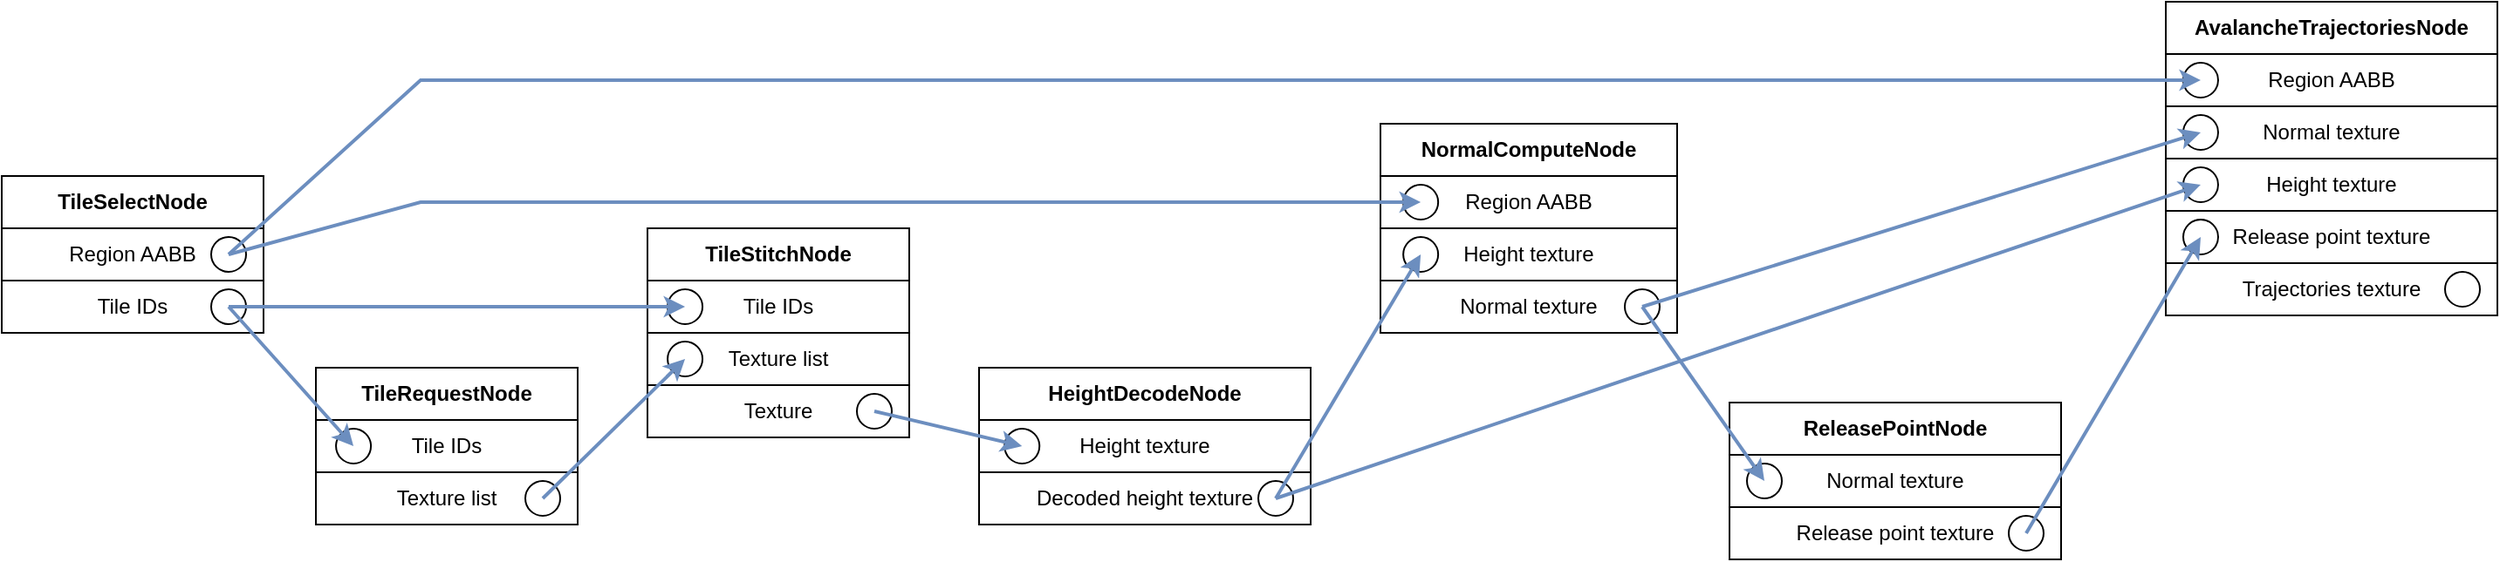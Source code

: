 <mxfile version="26.0.10">
  <diagram name="Page-1" id="Wex2ME63WX1VLzb_2TXR">
    <mxGraphModel dx="1953" dy="1058" grid="1" gridSize="10" guides="1" tooltips="1" connect="1" arrows="1" fold="1" page="1" pageScale="1" pageWidth="850" pageHeight="1100" math="0" shadow="0">
      <root>
        <mxCell id="0" />
        <mxCell id="1" parent="0" />
        <mxCell id="Put7Htkd4QpvGkDnsHxR-76" value="&lt;b&gt;TileSelectNode&lt;/b&gt;" style="swimlane;fontStyle=0;childLayout=stackLayout;horizontal=1;startSize=30;horizontalStack=0;resizeParent=1;resizeParentMax=0;resizeLast=0;collapsible=1;marginBottom=0;whiteSpace=wrap;html=1;points=[];" vertex="1" parent="1">
          <mxGeometry x="120" y="240" width="150" height="90" as="geometry" />
        </mxCell>
        <mxCell id="Put7Htkd4QpvGkDnsHxR-189" value="" style="group" vertex="1" connectable="0" parent="Put7Htkd4QpvGkDnsHxR-76">
          <mxGeometry y="30" width="150" height="30" as="geometry" />
        </mxCell>
        <mxCell id="Put7Htkd4QpvGkDnsHxR-190" value="Region AABB" style="rounded=0;whiteSpace=wrap;html=1;points=[];" vertex="1" parent="Put7Htkd4QpvGkDnsHxR-189">
          <mxGeometry width="150" height="30" as="geometry" />
        </mxCell>
        <mxCell id="Put7Htkd4QpvGkDnsHxR-191" value="" style="ellipse;whiteSpace=wrap;html=1;aspect=fixed;points=[[0.5,0.5,0,0,0]];" vertex="1" parent="Put7Htkd4QpvGkDnsHxR-189">
          <mxGeometry x="120" y="5" width="20" height="20" as="geometry" />
        </mxCell>
        <mxCell id="Put7Htkd4QpvGkDnsHxR-89" value="" style="group" vertex="1" connectable="0" parent="Put7Htkd4QpvGkDnsHxR-76">
          <mxGeometry y="60" width="150" height="30" as="geometry" />
        </mxCell>
        <mxCell id="Put7Htkd4QpvGkDnsHxR-90" value="Tile IDs" style="rounded=0;whiteSpace=wrap;html=1;points=[];" vertex="1" parent="Put7Htkd4QpvGkDnsHxR-89">
          <mxGeometry width="150" height="30" as="geometry" />
        </mxCell>
        <mxCell id="Put7Htkd4QpvGkDnsHxR-91" value="" style="ellipse;whiteSpace=wrap;html=1;aspect=fixed;points=[[0.5,0.5,0,0,0]];" vertex="1" parent="Put7Htkd4QpvGkDnsHxR-89">
          <mxGeometry x="120" y="5" width="20" height="20" as="geometry" />
        </mxCell>
        <mxCell id="Put7Htkd4QpvGkDnsHxR-131" value="&lt;b&gt;TileRequestNode&lt;/b&gt;" style="swimlane;fontStyle=0;childLayout=stackLayout;horizontal=1;startSize=30;horizontalStack=0;resizeParent=1;resizeParentMax=0;resizeLast=0;collapsible=1;marginBottom=0;whiteSpace=wrap;html=1;points=[];" vertex="1" parent="1">
          <mxGeometry x="300" y="350" width="150" height="90" as="geometry" />
        </mxCell>
        <mxCell id="Put7Htkd4QpvGkDnsHxR-138" value="" style="group" vertex="1" connectable="0" parent="Put7Htkd4QpvGkDnsHxR-131">
          <mxGeometry y="30" width="150" height="30" as="geometry" />
        </mxCell>
        <mxCell id="Put7Htkd4QpvGkDnsHxR-139" value="" style="group" vertex="1" connectable="0" parent="Put7Htkd4QpvGkDnsHxR-138">
          <mxGeometry width="150" height="30" as="geometry" />
        </mxCell>
        <mxCell id="Put7Htkd4QpvGkDnsHxR-140" value="Tile IDs" style="rounded=0;whiteSpace=wrap;html=1;points=[];" vertex="1" parent="Put7Htkd4QpvGkDnsHxR-139">
          <mxGeometry width="150" height="30" as="geometry" />
        </mxCell>
        <mxCell id="Put7Htkd4QpvGkDnsHxR-141" value="" style="ellipse;whiteSpace=wrap;html=1;aspect=fixed;points=[[0.5,0.5,0,0,0]];" vertex="1" parent="Put7Htkd4QpvGkDnsHxR-139">
          <mxGeometry x="11.538" y="5" width="20" height="20" as="geometry" />
        </mxCell>
        <mxCell id="Put7Htkd4QpvGkDnsHxR-132" value="" style="group" vertex="1" connectable="0" parent="Put7Htkd4QpvGkDnsHxR-131">
          <mxGeometry y="60" width="150" height="30" as="geometry" />
        </mxCell>
        <mxCell id="Put7Htkd4QpvGkDnsHxR-133" value="Texture list" style="rounded=0;whiteSpace=wrap;html=1;points=[];" vertex="1" parent="Put7Htkd4QpvGkDnsHxR-132">
          <mxGeometry width="150" height="30" as="geometry" />
        </mxCell>
        <mxCell id="Put7Htkd4QpvGkDnsHxR-134" value="" style="ellipse;whiteSpace=wrap;html=1;aspect=fixed;points=[[0.5,0.5,0,0,0]];" vertex="1" parent="Put7Htkd4QpvGkDnsHxR-132">
          <mxGeometry x="120" y="5" width="20" height="20" as="geometry" />
        </mxCell>
        <mxCell id="Put7Htkd4QpvGkDnsHxR-146" style="rounded=0;orthogonalLoop=1;jettySize=auto;html=1;exitX=0.5;exitY=0.5;exitDx=0;exitDy=0;exitPerimeter=0;entryX=0.5;entryY=0.5;entryDx=0;entryDy=0;entryPerimeter=0;fillColor=#dae8fc;strokeColor=#6c8ebf;jumpSize=6;strokeWidth=2;" edge="1" parent="1" source="Put7Htkd4QpvGkDnsHxR-91" target="Put7Htkd4QpvGkDnsHxR-141">
          <mxGeometry relative="1" as="geometry" />
        </mxCell>
        <mxCell id="Put7Htkd4QpvGkDnsHxR-147" value="&lt;b&gt;TileStitchNode&lt;/b&gt;" style="swimlane;fontStyle=0;childLayout=stackLayout;horizontal=1;startSize=30;horizontalStack=0;resizeParent=1;resizeParentMax=0;resizeLast=0;collapsible=1;marginBottom=0;whiteSpace=wrap;html=1;points=[];" vertex="1" parent="1">
          <mxGeometry x="490" y="270" width="150" height="120" as="geometry" />
        </mxCell>
        <mxCell id="Put7Htkd4QpvGkDnsHxR-148" value="" style="group" vertex="1" connectable="0" parent="Put7Htkd4QpvGkDnsHxR-147">
          <mxGeometry y="30" width="150" height="30" as="geometry" />
        </mxCell>
        <mxCell id="Put7Htkd4QpvGkDnsHxR-149" value="" style="group" vertex="1" connectable="0" parent="Put7Htkd4QpvGkDnsHxR-148">
          <mxGeometry width="150" height="30" as="geometry" />
        </mxCell>
        <mxCell id="Put7Htkd4QpvGkDnsHxR-150" value="Tile IDs" style="rounded=0;whiteSpace=wrap;html=1;points=[];" vertex="1" parent="Put7Htkd4QpvGkDnsHxR-149">
          <mxGeometry width="150" height="30" as="geometry" />
        </mxCell>
        <mxCell id="Put7Htkd4QpvGkDnsHxR-151" value="" style="ellipse;whiteSpace=wrap;html=1;aspect=fixed;points=[[0.5,0.5,0,0,0]];" vertex="1" parent="Put7Htkd4QpvGkDnsHxR-149">
          <mxGeometry x="11.538" y="5" width="20" height="20" as="geometry" />
        </mxCell>
        <mxCell id="Put7Htkd4QpvGkDnsHxR-156" value="" style="group" vertex="1" connectable="0" parent="Put7Htkd4QpvGkDnsHxR-147">
          <mxGeometry y="60" width="150" height="30" as="geometry" />
        </mxCell>
        <mxCell id="Put7Htkd4QpvGkDnsHxR-157" value="" style="group" vertex="1" connectable="0" parent="Put7Htkd4QpvGkDnsHxR-156">
          <mxGeometry width="150" height="30" as="geometry" />
        </mxCell>
        <mxCell id="Put7Htkd4QpvGkDnsHxR-158" value="Texture list" style="rounded=0;whiteSpace=wrap;html=1;points=[];" vertex="1" parent="Put7Htkd4QpvGkDnsHxR-157">
          <mxGeometry width="150" height="30" as="geometry" />
        </mxCell>
        <mxCell id="Put7Htkd4QpvGkDnsHxR-159" value="" style="ellipse;whiteSpace=wrap;html=1;aspect=fixed;points=[[0.5,0.5,0,0,0]];" vertex="1" parent="Put7Htkd4QpvGkDnsHxR-157">
          <mxGeometry x="11.538" y="5" width="20" height="20" as="geometry" />
        </mxCell>
        <mxCell id="Put7Htkd4QpvGkDnsHxR-152" value="" style="group" vertex="1" connectable="0" parent="Put7Htkd4QpvGkDnsHxR-147">
          <mxGeometry y="90" width="150" height="30" as="geometry" />
        </mxCell>
        <mxCell id="Put7Htkd4QpvGkDnsHxR-153" value="Texture" style="rounded=0;whiteSpace=wrap;html=1;points=[];" vertex="1" parent="Put7Htkd4QpvGkDnsHxR-152">
          <mxGeometry width="150" height="30" as="geometry" />
        </mxCell>
        <mxCell id="Put7Htkd4QpvGkDnsHxR-154" value="" style="ellipse;whiteSpace=wrap;html=1;aspect=fixed;points=[[0.5,0.5,0,0,0]];" vertex="1" parent="Put7Htkd4QpvGkDnsHxR-152">
          <mxGeometry x="120" y="5" width="20" height="20" as="geometry" />
        </mxCell>
        <mxCell id="Put7Htkd4QpvGkDnsHxR-155" style="rounded=0;orthogonalLoop=1;jettySize=auto;html=1;exitX=0.5;exitY=0.5;exitDx=0;exitDy=0;exitPerimeter=0;entryX=0.5;entryY=0.5;entryDx=0;entryDy=0;entryPerimeter=0;fillColor=#dae8fc;strokeColor=#6c8ebf;jumpSize=6;strokeWidth=2;" edge="1" parent="1" source="Put7Htkd4QpvGkDnsHxR-91" target="Put7Htkd4QpvGkDnsHxR-151">
          <mxGeometry relative="1" as="geometry">
            <Array as="points" />
          </mxGeometry>
        </mxCell>
        <mxCell id="Put7Htkd4QpvGkDnsHxR-160" style="rounded=0;orthogonalLoop=1;jettySize=auto;html=1;exitX=0.5;exitY=0.5;exitDx=0;exitDy=0;exitPerimeter=0;entryX=0.5;entryY=0.5;entryDx=0;entryDy=0;entryPerimeter=0;fillColor=#dae8fc;strokeColor=#6c8ebf;jumpSize=6;strokeWidth=2;" edge="1" parent="1" source="Put7Htkd4QpvGkDnsHxR-134" target="Put7Htkd4QpvGkDnsHxR-159">
          <mxGeometry relative="1" as="geometry" />
        </mxCell>
        <mxCell id="Put7Htkd4QpvGkDnsHxR-176" value="&lt;b&gt;HeightDecodeNode&lt;/b&gt;" style="swimlane;fontStyle=0;childLayout=stackLayout;horizontal=1;startSize=30;horizontalStack=0;resizeParent=1;resizeParentMax=0;resizeLast=0;collapsible=1;marginBottom=0;whiteSpace=wrap;html=1;points=[];" vertex="1" parent="1">
          <mxGeometry x="680" y="350" width="190" height="90" as="geometry" />
        </mxCell>
        <mxCell id="Put7Htkd4QpvGkDnsHxR-181" value="" style="group" vertex="1" connectable="0" parent="Put7Htkd4QpvGkDnsHxR-176">
          <mxGeometry y="30" width="190" height="30" as="geometry" />
        </mxCell>
        <mxCell id="Put7Htkd4QpvGkDnsHxR-182" value="" style="group" vertex="1" connectable="0" parent="Put7Htkd4QpvGkDnsHxR-181">
          <mxGeometry width="190" height="30" as="geometry" />
        </mxCell>
        <mxCell id="Put7Htkd4QpvGkDnsHxR-183" value="Height texture" style="rounded=0;whiteSpace=wrap;html=1;points=[];" vertex="1" parent="Put7Htkd4QpvGkDnsHxR-182">
          <mxGeometry width="190" height="30" as="geometry" />
        </mxCell>
        <mxCell id="Put7Htkd4QpvGkDnsHxR-184" value="" style="ellipse;whiteSpace=wrap;html=1;aspect=fixed;points=[[0.5,0.5,0,0,0]];" vertex="1" parent="Put7Htkd4QpvGkDnsHxR-182">
          <mxGeometry x="14.615" y="5" width="20" height="20" as="geometry" />
        </mxCell>
        <mxCell id="Put7Htkd4QpvGkDnsHxR-185" value="" style="group" vertex="1" connectable="0" parent="Put7Htkd4QpvGkDnsHxR-176">
          <mxGeometry y="60" width="190" height="30" as="geometry" />
        </mxCell>
        <mxCell id="Put7Htkd4QpvGkDnsHxR-186" value="Decoded height texture" style="rounded=0;whiteSpace=wrap;html=1;points=[];" vertex="1" parent="Put7Htkd4QpvGkDnsHxR-185">
          <mxGeometry width="190" height="30" as="geometry" />
        </mxCell>
        <mxCell id="Put7Htkd4QpvGkDnsHxR-187" value="" style="ellipse;whiteSpace=wrap;html=1;aspect=fixed;points=[[0.5,0.5,0,0,0]];" vertex="1" parent="Put7Htkd4QpvGkDnsHxR-185">
          <mxGeometry x="160" y="5" width="20" height="20" as="geometry" />
        </mxCell>
        <mxCell id="Put7Htkd4QpvGkDnsHxR-188" style="rounded=0;orthogonalLoop=1;jettySize=auto;html=1;exitX=0.5;exitY=0.5;exitDx=0;exitDy=0;exitPerimeter=0;entryX=0.5;entryY=0.5;entryDx=0;entryDy=0;entryPerimeter=0;strokeWidth=2;fillColor=#dae8fc;strokeColor=#6c8ebf;" edge="1" parent="1" source="Put7Htkd4QpvGkDnsHxR-154" target="Put7Htkd4QpvGkDnsHxR-184">
          <mxGeometry relative="1" as="geometry" />
        </mxCell>
        <mxCell id="Put7Htkd4QpvGkDnsHxR-192" value="&lt;b&gt;NormalComputeNode&lt;/b&gt;" style="swimlane;fontStyle=0;childLayout=stackLayout;horizontal=1;startSize=30;horizontalStack=0;resizeParent=1;resizeParentMax=0;resizeLast=0;collapsible=1;marginBottom=0;whiteSpace=wrap;html=1;points=[];" vertex="1" parent="1">
          <mxGeometry x="910" y="210" width="170" height="120" as="geometry" />
        </mxCell>
        <mxCell id="Put7Htkd4QpvGkDnsHxR-205" value="" style="group" vertex="1" connectable="0" parent="Put7Htkd4QpvGkDnsHxR-192">
          <mxGeometry y="30" width="170" height="30" as="geometry" />
        </mxCell>
        <mxCell id="Put7Htkd4QpvGkDnsHxR-206" value="Region AABB" style="rounded=0;whiteSpace=wrap;html=1;points=[];" vertex="1" parent="Put7Htkd4QpvGkDnsHxR-205">
          <mxGeometry width="170" height="30" as="geometry" />
        </mxCell>
        <mxCell id="Put7Htkd4QpvGkDnsHxR-207" value="" style="ellipse;whiteSpace=wrap;html=1;aspect=fixed;points=[[0.5,0.5,0,0,0]];" vertex="1" parent="Put7Htkd4QpvGkDnsHxR-205">
          <mxGeometry x="13.077" y="5" width="20" height="20" as="geometry" />
        </mxCell>
        <mxCell id="Put7Htkd4QpvGkDnsHxR-193" value="" style="group" vertex="1" connectable="0" parent="Put7Htkd4QpvGkDnsHxR-192">
          <mxGeometry y="60" width="170" height="30" as="geometry" />
        </mxCell>
        <mxCell id="Put7Htkd4QpvGkDnsHxR-194" value="" style="group" vertex="1" connectable="0" parent="Put7Htkd4QpvGkDnsHxR-193">
          <mxGeometry width="170" height="30" as="geometry" />
        </mxCell>
        <mxCell id="Put7Htkd4QpvGkDnsHxR-195" value="Height texture" style="rounded=0;whiteSpace=wrap;html=1;points=[];" vertex="1" parent="Put7Htkd4QpvGkDnsHxR-194">
          <mxGeometry width="170" height="30" as="geometry" />
        </mxCell>
        <mxCell id="Put7Htkd4QpvGkDnsHxR-196" value="" style="ellipse;whiteSpace=wrap;html=1;aspect=fixed;points=[[0.5,0.5,0,0,0]];" vertex="1" parent="Put7Htkd4QpvGkDnsHxR-194">
          <mxGeometry x="13.077" y="5" width="20" height="20" as="geometry" />
        </mxCell>
        <mxCell id="Put7Htkd4QpvGkDnsHxR-197" value="" style="group" vertex="1" connectable="0" parent="Put7Htkd4QpvGkDnsHxR-192">
          <mxGeometry y="90" width="170" height="30" as="geometry" />
        </mxCell>
        <mxCell id="Put7Htkd4QpvGkDnsHxR-198" value="Normal texture" style="rounded=0;whiteSpace=wrap;html=1;points=[];" vertex="1" parent="Put7Htkd4QpvGkDnsHxR-197">
          <mxGeometry width="170" height="30" as="geometry" />
        </mxCell>
        <mxCell id="Put7Htkd4QpvGkDnsHxR-199" value="" style="ellipse;whiteSpace=wrap;html=1;aspect=fixed;points=[[0.5,0.5,0,0,0]];" vertex="1" parent="Put7Htkd4QpvGkDnsHxR-197">
          <mxGeometry x="140" y="5" width="20" height="20" as="geometry" />
        </mxCell>
        <mxCell id="Put7Htkd4QpvGkDnsHxR-200" style="rounded=0;orthogonalLoop=1;jettySize=auto;html=1;exitX=0.5;exitY=0.5;exitDx=0;exitDy=0;exitPerimeter=0;entryX=0.5;entryY=0.5;entryDx=0;entryDy=0;entryPerimeter=0;strokeWidth=2;fillColor=#dae8fc;strokeColor=#6c8ebf;" edge="1" parent="1" source="Put7Htkd4QpvGkDnsHxR-187" target="Put7Htkd4QpvGkDnsHxR-196">
          <mxGeometry relative="1" as="geometry" />
        </mxCell>
        <mxCell id="Put7Htkd4QpvGkDnsHxR-208" style="rounded=0;orthogonalLoop=1;jettySize=auto;html=1;exitX=0.5;exitY=0.5;exitDx=0;exitDy=0;exitPerimeter=0;entryX=0.5;entryY=0.5;entryDx=0;entryDy=0;entryPerimeter=0;strokeWidth=2;fillColor=#dae8fc;strokeColor=#6c8ebf;jumpStyle=arc;" edge="1" parent="1" source="Put7Htkd4QpvGkDnsHxR-191" target="Put7Htkd4QpvGkDnsHxR-207">
          <mxGeometry relative="1" as="geometry">
            <Array as="points">
              <mxPoint x="360" y="255" />
            </Array>
          </mxGeometry>
        </mxCell>
        <mxCell id="Put7Htkd4QpvGkDnsHxR-210" value="&lt;b&gt;ReleasePointNode&lt;/b&gt;" style="swimlane;fontStyle=0;childLayout=stackLayout;horizontal=1;startSize=30;horizontalStack=0;resizeParent=1;resizeParentMax=0;resizeLast=0;collapsible=1;marginBottom=0;whiteSpace=wrap;html=1;points=[];" vertex="1" parent="1">
          <mxGeometry x="1110" y="370" width="190" height="90" as="geometry" />
        </mxCell>
        <mxCell id="Put7Htkd4QpvGkDnsHxR-214" value="" style="group" vertex="1" connectable="0" parent="Put7Htkd4QpvGkDnsHxR-210">
          <mxGeometry y="30" width="190" height="30" as="geometry" />
        </mxCell>
        <mxCell id="Put7Htkd4QpvGkDnsHxR-215" value="" style="group" vertex="1" connectable="0" parent="Put7Htkd4QpvGkDnsHxR-214">
          <mxGeometry width="190" height="30" as="geometry" />
        </mxCell>
        <mxCell id="Put7Htkd4QpvGkDnsHxR-216" value="Normal texture" style="rounded=0;whiteSpace=wrap;html=1;points=[];" vertex="1" parent="Put7Htkd4QpvGkDnsHxR-215">
          <mxGeometry width="190" height="30" as="geometry" />
        </mxCell>
        <mxCell id="Put7Htkd4QpvGkDnsHxR-217" value="" style="ellipse;whiteSpace=wrap;html=1;aspect=fixed;points=[[0.5,0.5,0,0,0]];" vertex="1" parent="Put7Htkd4QpvGkDnsHxR-215">
          <mxGeometry x="10.003" y="5" width="20" height="20" as="geometry" />
        </mxCell>
        <mxCell id="Put7Htkd4QpvGkDnsHxR-218" value="" style="group" vertex="1" connectable="0" parent="Put7Htkd4QpvGkDnsHxR-210">
          <mxGeometry y="60" width="190" height="30" as="geometry" />
        </mxCell>
        <mxCell id="Put7Htkd4QpvGkDnsHxR-219" value="Release point texture" style="rounded=0;whiteSpace=wrap;html=1;points=[];" vertex="1" parent="Put7Htkd4QpvGkDnsHxR-218">
          <mxGeometry width="190" height="30" as="geometry" />
        </mxCell>
        <mxCell id="Put7Htkd4QpvGkDnsHxR-220" value="" style="ellipse;whiteSpace=wrap;html=1;aspect=fixed;points=[[0.5,0.5,0,0,0]];" vertex="1" parent="Put7Htkd4QpvGkDnsHxR-218">
          <mxGeometry x="160" y="5" width="20" height="20" as="geometry" />
        </mxCell>
        <mxCell id="Put7Htkd4QpvGkDnsHxR-221" style="rounded=0;orthogonalLoop=1;jettySize=auto;html=1;exitX=0.5;exitY=0.5;exitDx=0;exitDy=0;exitPerimeter=0;entryX=0.5;entryY=0.5;entryDx=0;entryDy=0;entryPerimeter=0;strokeWidth=2;fillColor=#dae8fc;strokeColor=#6c8ebf;" edge="1" parent="1" source="Put7Htkd4QpvGkDnsHxR-199" target="Put7Htkd4QpvGkDnsHxR-217">
          <mxGeometry relative="1" as="geometry" />
        </mxCell>
        <mxCell id="Put7Htkd4QpvGkDnsHxR-222" value="&lt;b&gt;AvalancheTrajectoriesNode&lt;/b&gt;" style="swimlane;fontStyle=0;childLayout=stackLayout;horizontal=1;startSize=30;horizontalStack=0;resizeParent=1;resizeParentMax=0;resizeLast=0;collapsible=1;marginBottom=0;whiteSpace=wrap;html=1;points=[];" vertex="1" parent="1">
          <mxGeometry x="1360" y="140" width="190" height="180" as="geometry" />
        </mxCell>
        <mxCell id="Put7Htkd4QpvGkDnsHxR-223" value="" style="group" vertex="1" connectable="0" parent="Put7Htkd4QpvGkDnsHxR-222">
          <mxGeometry y="30" width="190" height="30" as="geometry" />
        </mxCell>
        <mxCell id="Put7Htkd4QpvGkDnsHxR-224" value="Region AABB" style="rounded=0;whiteSpace=wrap;html=1;points=[];" vertex="1" parent="Put7Htkd4QpvGkDnsHxR-223">
          <mxGeometry width="190" height="30" as="geometry" />
        </mxCell>
        <mxCell id="Put7Htkd4QpvGkDnsHxR-225" value="" style="ellipse;whiteSpace=wrap;html=1;aspect=fixed;points=[[0.5,0.5,0,0,0]];" vertex="1" parent="Put7Htkd4QpvGkDnsHxR-223">
          <mxGeometry x="9.997" y="5" width="20" height="20" as="geometry" />
        </mxCell>
        <mxCell id="Put7Htkd4QpvGkDnsHxR-246" value="" style="group" vertex="1" connectable="0" parent="Put7Htkd4QpvGkDnsHxR-222">
          <mxGeometry y="60" width="190" height="30" as="geometry" />
        </mxCell>
        <mxCell id="Put7Htkd4QpvGkDnsHxR-247" value="" style="group" vertex="1" connectable="0" parent="Put7Htkd4QpvGkDnsHxR-246">
          <mxGeometry width="190" height="30" as="geometry" />
        </mxCell>
        <mxCell id="Put7Htkd4QpvGkDnsHxR-248" value="Normal texture" style="rounded=0;whiteSpace=wrap;html=1;points=[];" vertex="1" parent="Put7Htkd4QpvGkDnsHxR-247">
          <mxGeometry width="190" height="30" as="geometry" />
        </mxCell>
        <mxCell id="Put7Htkd4QpvGkDnsHxR-249" value="" style="ellipse;whiteSpace=wrap;html=1;aspect=fixed;points=[[0.5,0.5,0,0,0]];" vertex="1" parent="Put7Htkd4QpvGkDnsHxR-247">
          <mxGeometry x="10.003" y="5" width="20" height="20" as="geometry" />
        </mxCell>
        <mxCell id="Put7Htkd4QpvGkDnsHxR-226" value="" style="group" vertex="1" connectable="0" parent="Put7Htkd4QpvGkDnsHxR-222">
          <mxGeometry y="90" width="190" height="30" as="geometry" />
        </mxCell>
        <mxCell id="Put7Htkd4QpvGkDnsHxR-227" value="" style="group" vertex="1" connectable="0" parent="Put7Htkd4QpvGkDnsHxR-226">
          <mxGeometry width="190" height="30" as="geometry" />
        </mxCell>
        <mxCell id="Put7Htkd4QpvGkDnsHxR-228" value="Height texture" style="rounded=0;whiteSpace=wrap;html=1;points=[];" vertex="1" parent="Put7Htkd4QpvGkDnsHxR-227">
          <mxGeometry width="190" height="30" as="geometry" />
        </mxCell>
        <mxCell id="Put7Htkd4QpvGkDnsHxR-229" value="" style="ellipse;whiteSpace=wrap;html=1;aspect=fixed;points=[[0.5,0.5,0,0,0]];" vertex="1" parent="Put7Htkd4QpvGkDnsHxR-227">
          <mxGeometry x="9.995" y="5" width="20" height="20" as="geometry" />
        </mxCell>
        <mxCell id="Put7Htkd4QpvGkDnsHxR-242" value="" style="group" vertex="1" connectable="0" parent="Put7Htkd4QpvGkDnsHxR-222">
          <mxGeometry y="120" width="190" height="30" as="geometry" />
        </mxCell>
        <mxCell id="Put7Htkd4QpvGkDnsHxR-245" value="" style="group" vertex="1" connectable="0" parent="Put7Htkd4QpvGkDnsHxR-242">
          <mxGeometry width="190" height="30" as="geometry" />
        </mxCell>
        <mxCell id="Put7Htkd4QpvGkDnsHxR-243" value="Release point texture" style="rounded=0;whiteSpace=wrap;html=1;points=[];" vertex="1" parent="Put7Htkd4QpvGkDnsHxR-245">
          <mxGeometry width="190" height="30" as="geometry" />
        </mxCell>
        <mxCell id="Put7Htkd4QpvGkDnsHxR-244" value="" style="ellipse;whiteSpace=wrap;html=1;aspect=fixed;points=[[0.5,0.5,0,0,0]];" vertex="1" parent="Put7Htkd4QpvGkDnsHxR-245">
          <mxGeometry x="10.003" y="5" width="20" height="20" as="geometry" />
        </mxCell>
        <mxCell id="Put7Htkd4QpvGkDnsHxR-230" value="" style="group" vertex="1" connectable="0" parent="Put7Htkd4QpvGkDnsHxR-222">
          <mxGeometry y="150" width="190" height="30" as="geometry" />
        </mxCell>
        <mxCell id="Put7Htkd4QpvGkDnsHxR-231" value="Trajectories texture" style="rounded=0;whiteSpace=wrap;html=1;points=[];" vertex="1" parent="Put7Htkd4QpvGkDnsHxR-230">
          <mxGeometry width="190" height="30" as="geometry" />
        </mxCell>
        <mxCell id="Put7Htkd4QpvGkDnsHxR-232" value="" style="ellipse;whiteSpace=wrap;html=1;aspect=fixed;points=[[0.5,0.5,0,0,0]];" vertex="1" parent="Put7Htkd4QpvGkDnsHxR-230">
          <mxGeometry x="160" y="5" width="20" height="20" as="geometry" />
        </mxCell>
        <mxCell id="Put7Htkd4QpvGkDnsHxR-250" style="rounded=0;orthogonalLoop=1;jettySize=auto;html=1;exitX=0.5;exitY=0.5;exitDx=0;exitDy=0;exitPerimeter=0;entryX=0.5;entryY=0.5;entryDx=0;entryDy=0;entryPerimeter=0;strokeWidth=2;fillColor=#dae8fc;strokeColor=#6c8ebf;" edge="1" parent="1" source="Put7Htkd4QpvGkDnsHxR-220" target="Put7Htkd4QpvGkDnsHxR-244">
          <mxGeometry relative="1" as="geometry" />
        </mxCell>
        <mxCell id="Put7Htkd4QpvGkDnsHxR-251" style="rounded=0;orthogonalLoop=1;jettySize=auto;html=1;exitX=0.5;exitY=0.5;exitDx=0;exitDy=0;exitPerimeter=0;entryX=0.5;entryY=0.5;entryDx=0;entryDy=0;entryPerimeter=0;fillColor=#dae8fc;strokeColor=#6c8ebf;strokeWidth=2;" edge="1" parent="1" source="Put7Htkd4QpvGkDnsHxR-191" target="Put7Htkd4QpvGkDnsHxR-225">
          <mxGeometry relative="1" as="geometry">
            <Array as="points">
              <mxPoint x="360" y="185" />
            </Array>
          </mxGeometry>
        </mxCell>
        <mxCell id="Put7Htkd4QpvGkDnsHxR-252" style="rounded=0;orthogonalLoop=1;jettySize=auto;html=1;exitX=0.5;exitY=0.5;exitDx=0;exitDy=0;exitPerimeter=0;strokeWidth=2;fillColor=#dae8fc;strokeColor=#6c8ebf;entryX=0.5;entryY=0.5;entryDx=0;entryDy=0;entryPerimeter=0;" edge="1" parent="1" source="Put7Htkd4QpvGkDnsHxR-199" target="Put7Htkd4QpvGkDnsHxR-249">
          <mxGeometry relative="1" as="geometry">
            <mxPoint x="1040" y="340" as="sourcePoint" />
            <mxPoint x="1280" y="240" as="targetPoint" />
          </mxGeometry>
        </mxCell>
        <mxCell id="Put7Htkd4QpvGkDnsHxR-253" style="rounded=0;orthogonalLoop=1;jettySize=auto;html=1;exitX=0.5;exitY=0.5;exitDx=0;exitDy=0;exitPerimeter=0;entryX=0.5;entryY=0.5;entryDx=0;entryDy=0;entryPerimeter=0;strokeWidth=2;fillColor=#dae8fc;strokeColor=#6c8ebf;" edge="1" parent="1" source="Put7Htkd4QpvGkDnsHxR-187" target="Put7Htkd4QpvGkDnsHxR-229">
          <mxGeometry relative="1" as="geometry" />
        </mxCell>
      </root>
    </mxGraphModel>
  </diagram>
</mxfile>
